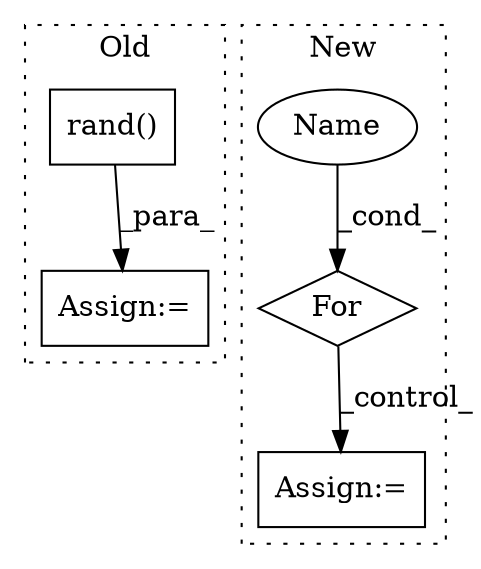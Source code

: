 digraph G {
subgraph cluster0 {
1 [label="rand()" a="75" s="12888,12907" l="15,1" shape="box"];
5 [label="Assign:=" a="68" s="13507" l="3" shape="box"];
label = "Old";
style="dotted";
}
subgraph cluster1 {
2 [label="For" a="107" s="4859,4911" l="4,10" shape="diamond"];
3 [label="Assign:=" a="68" s="5257" l="4" shape="box"];
4 [label="Name" a="87" s="4866" l="8" shape="ellipse"];
label = "New";
style="dotted";
}
1 -> 5 [label="_para_"];
2 -> 3 [label="_control_"];
4 -> 2 [label="_cond_"];
}